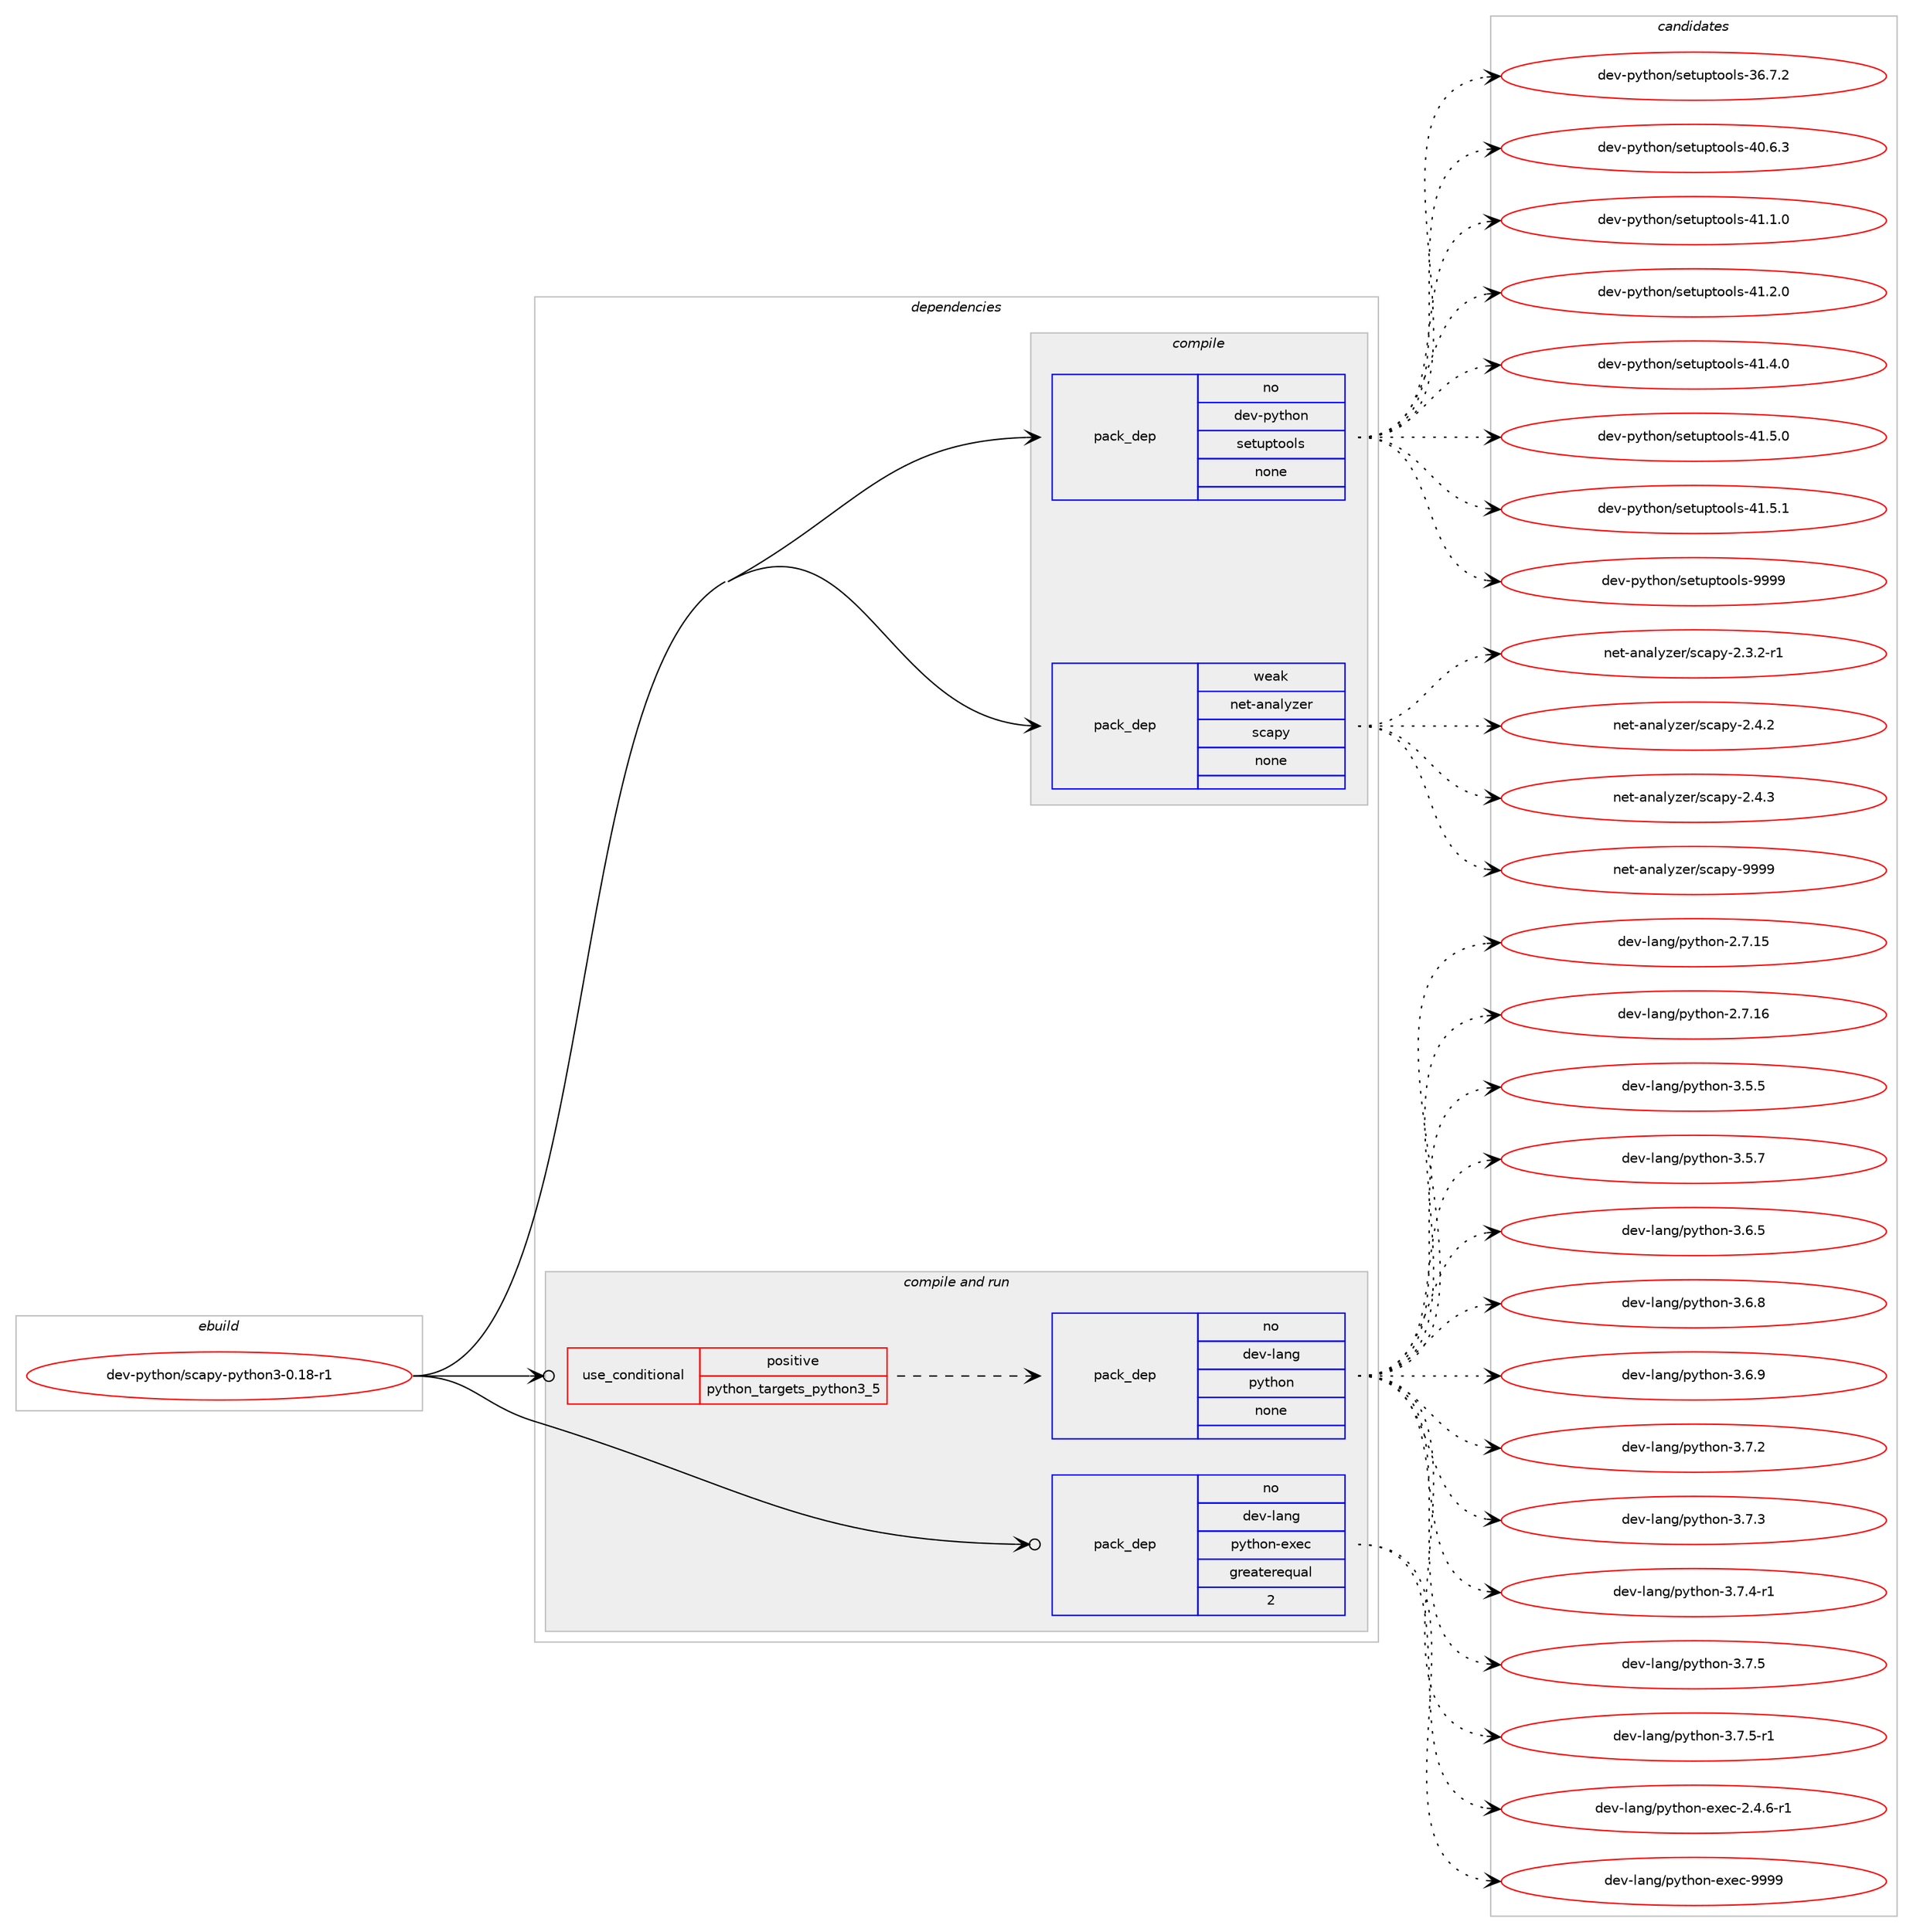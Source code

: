 digraph prolog {

# *************
# Graph options
# *************

newrank=true;
concentrate=true;
compound=true;
graph [rankdir=LR,fontname=Helvetica,fontsize=10,ranksep=1.5];#, ranksep=2.5, nodesep=0.2];
edge  [arrowhead=vee];
node  [fontname=Helvetica,fontsize=10];

# **********
# The ebuild
# **********

subgraph cluster_leftcol {
color=gray;
rank=same;
label=<<i>ebuild</i>>;
id [label="dev-python/scapy-python3-0.18-r1", color=red, width=4, href="../dev-python/scapy-python3-0.18-r1.svg"];
}

# ****************
# The dependencies
# ****************

subgraph cluster_midcol {
color=gray;
label=<<i>dependencies</i>>;
subgraph cluster_compile {
fillcolor="#eeeeee";
style=filled;
label=<<i>compile</i>>;
subgraph pack475418 {
dependency636322 [label=<<TABLE BORDER="0" CELLBORDER="1" CELLSPACING="0" CELLPADDING="4" WIDTH="220"><TR><TD ROWSPAN="6" CELLPADDING="30">pack_dep</TD></TR><TR><TD WIDTH="110">no</TD></TR><TR><TD>dev-python</TD></TR><TR><TD>setuptools</TD></TR><TR><TD>none</TD></TR><TR><TD></TD></TR></TABLE>>, shape=none, color=blue];
}
id:e -> dependency636322:w [weight=20,style="solid",arrowhead="vee"];
subgraph pack475419 {
dependency636323 [label=<<TABLE BORDER="0" CELLBORDER="1" CELLSPACING="0" CELLPADDING="4" WIDTH="220"><TR><TD ROWSPAN="6" CELLPADDING="30">pack_dep</TD></TR><TR><TD WIDTH="110">weak</TD></TR><TR><TD>net-analyzer</TD></TR><TR><TD>scapy</TD></TR><TR><TD>none</TD></TR><TR><TD></TD></TR></TABLE>>, shape=none, color=blue];
}
id:e -> dependency636323:w [weight=20,style="solid",arrowhead="vee"];
}
subgraph cluster_compileandrun {
fillcolor="#eeeeee";
style=filled;
label=<<i>compile and run</i>>;
subgraph cond149023 {
dependency636324 [label=<<TABLE BORDER="0" CELLBORDER="1" CELLSPACING="0" CELLPADDING="4"><TR><TD ROWSPAN="3" CELLPADDING="10">use_conditional</TD></TR><TR><TD>positive</TD></TR><TR><TD>python_targets_python3_5</TD></TR></TABLE>>, shape=none, color=red];
subgraph pack475420 {
dependency636325 [label=<<TABLE BORDER="0" CELLBORDER="1" CELLSPACING="0" CELLPADDING="4" WIDTH="220"><TR><TD ROWSPAN="6" CELLPADDING="30">pack_dep</TD></TR><TR><TD WIDTH="110">no</TD></TR><TR><TD>dev-lang</TD></TR><TR><TD>python</TD></TR><TR><TD>none</TD></TR><TR><TD></TD></TR></TABLE>>, shape=none, color=blue];
}
dependency636324:e -> dependency636325:w [weight=20,style="dashed",arrowhead="vee"];
}
id:e -> dependency636324:w [weight=20,style="solid",arrowhead="odotvee"];
subgraph pack475421 {
dependency636326 [label=<<TABLE BORDER="0" CELLBORDER="1" CELLSPACING="0" CELLPADDING="4" WIDTH="220"><TR><TD ROWSPAN="6" CELLPADDING="30">pack_dep</TD></TR><TR><TD WIDTH="110">no</TD></TR><TR><TD>dev-lang</TD></TR><TR><TD>python-exec</TD></TR><TR><TD>greaterequal</TD></TR><TR><TD>2</TD></TR></TABLE>>, shape=none, color=blue];
}
id:e -> dependency636326:w [weight=20,style="solid",arrowhead="odotvee"];
}
subgraph cluster_run {
fillcolor="#eeeeee";
style=filled;
label=<<i>run</i>>;
}
}

# **************
# The candidates
# **************

subgraph cluster_choices {
rank=same;
color=gray;
label=<<i>candidates</i>>;

subgraph choice475418 {
color=black;
nodesep=1;
choice100101118451121211161041111104711510111611711211611111110811545515446554650 [label="dev-python/setuptools-36.7.2", color=red, width=4,href="../dev-python/setuptools-36.7.2.svg"];
choice100101118451121211161041111104711510111611711211611111110811545524846544651 [label="dev-python/setuptools-40.6.3", color=red, width=4,href="../dev-python/setuptools-40.6.3.svg"];
choice100101118451121211161041111104711510111611711211611111110811545524946494648 [label="dev-python/setuptools-41.1.0", color=red, width=4,href="../dev-python/setuptools-41.1.0.svg"];
choice100101118451121211161041111104711510111611711211611111110811545524946504648 [label="dev-python/setuptools-41.2.0", color=red, width=4,href="../dev-python/setuptools-41.2.0.svg"];
choice100101118451121211161041111104711510111611711211611111110811545524946524648 [label="dev-python/setuptools-41.4.0", color=red, width=4,href="../dev-python/setuptools-41.4.0.svg"];
choice100101118451121211161041111104711510111611711211611111110811545524946534648 [label="dev-python/setuptools-41.5.0", color=red, width=4,href="../dev-python/setuptools-41.5.0.svg"];
choice100101118451121211161041111104711510111611711211611111110811545524946534649 [label="dev-python/setuptools-41.5.1", color=red, width=4,href="../dev-python/setuptools-41.5.1.svg"];
choice10010111845112121116104111110471151011161171121161111111081154557575757 [label="dev-python/setuptools-9999", color=red, width=4,href="../dev-python/setuptools-9999.svg"];
dependency636322:e -> choice100101118451121211161041111104711510111611711211611111110811545515446554650:w [style=dotted,weight="100"];
dependency636322:e -> choice100101118451121211161041111104711510111611711211611111110811545524846544651:w [style=dotted,weight="100"];
dependency636322:e -> choice100101118451121211161041111104711510111611711211611111110811545524946494648:w [style=dotted,weight="100"];
dependency636322:e -> choice100101118451121211161041111104711510111611711211611111110811545524946504648:w [style=dotted,weight="100"];
dependency636322:e -> choice100101118451121211161041111104711510111611711211611111110811545524946524648:w [style=dotted,weight="100"];
dependency636322:e -> choice100101118451121211161041111104711510111611711211611111110811545524946534648:w [style=dotted,weight="100"];
dependency636322:e -> choice100101118451121211161041111104711510111611711211611111110811545524946534649:w [style=dotted,weight="100"];
dependency636322:e -> choice10010111845112121116104111110471151011161171121161111111081154557575757:w [style=dotted,weight="100"];
}
subgraph choice475419 {
color=black;
nodesep=1;
choice1101011164597110971081211221011144711599971121214550465146504511449 [label="net-analyzer/scapy-2.3.2-r1", color=red, width=4,href="../net-analyzer/scapy-2.3.2-r1.svg"];
choice110101116459711097108121122101114471159997112121455046524650 [label="net-analyzer/scapy-2.4.2", color=red, width=4,href="../net-analyzer/scapy-2.4.2.svg"];
choice110101116459711097108121122101114471159997112121455046524651 [label="net-analyzer/scapy-2.4.3", color=red, width=4,href="../net-analyzer/scapy-2.4.3.svg"];
choice1101011164597110971081211221011144711599971121214557575757 [label="net-analyzer/scapy-9999", color=red, width=4,href="../net-analyzer/scapy-9999.svg"];
dependency636323:e -> choice1101011164597110971081211221011144711599971121214550465146504511449:w [style=dotted,weight="100"];
dependency636323:e -> choice110101116459711097108121122101114471159997112121455046524650:w [style=dotted,weight="100"];
dependency636323:e -> choice110101116459711097108121122101114471159997112121455046524651:w [style=dotted,weight="100"];
dependency636323:e -> choice1101011164597110971081211221011144711599971121214557575757:w [style=dotted,weight="100"];
}
subgraph choice475420 {
color=black;
nodesep=1;
choice10010111845108971101034711212111610411111045504655464953 [label="dev-lang/python-2.7.15", color=red, width=4,href="../dev-lang/python-2.7.15.svg"];
choice10010111845108971101034711212111610411111045504655464954 [label="dev-lang/python-2.7.16", color=red, width=4,href="../dev-lang/python-2.7.16.svg"];
choice100101118451089711010347112121116104111110455146534653 [label="dev-lang/python-3.5.5", color=red, width=4,href="../dev-lang/python-3.5.5.svg"];
choice100101118451089711010347112121116104111110455146534655 [label="dev-lang/python-3.5.7", color=red, width=4,href="../dev-lang/python-3.5.7.svg"];
choice100101118451089711010347112121116104111110455146544653 [label="dev-lang/python-3.6.5", color=red, width=4,href="../dev-lang/python-3.6.5.svg"];
choice100101118451089711010347112121116104111110455146544656 [label="dev-lang/python-3.6.8", color=red, width=4,href="../dev-lang/python-3.6.8.svg"];
choice100101118451089711010347112121116104111110455146544657 [label="dev-lang/python-3.6.9", color=red, width=4,href="../dev-lang/python-3.6.9.svg"];
choice100101118451089711010347112121116104111110455146554650 [label="dev-lang/python-3.7.2", color=red, width=4,href="../dev-lang/python-3.7.2.svg"];
choice100101118451089711010347112121116104111110455146554651 [label="dev-lang/python-3.7.3", color=red, width=4,href="../dev-lang/python-3.7.3.svg"];
choice1001011184510897110103471121211161041111104551465546524511449 [label="dev-lang/python-3.7.4-r1", color=red, width=4,href="../dev-lang/python-3.7.4-r1.svg"];
choice100101118451089711010347112121116104111110455146554653 [label="dev-lang/python-3.7.5", color=red, width=4,href="../dev-lang/python-3.7.5.svg"];
choice1001011184510897110103471121211161041111104551465546534511449 [label="dev-lang/python-3.7.5-r1", color=red, width=4,href="../dev-lang/python-3.7.5-r1.svg"];
dependency636325:e -> choice10010111845108971101034711212111610411111045504655464953:w [style=dotted,weight="100"];
dependency636325:e -> choice10010111845108971101034711212111610411111045504655464954:w [style=dotted,weight="100"];
dependency636325:e -> choice100101118451089711010347112121116104111110455146534653:w [style=dotted,weight="100"];
dependency636325:e -> choice100101118451089711010347112121116104111110455146534655:w [style=dotted,weight="100"];
dependency636325:e -> choice100101118451089711010347112121116104111110455146544653:w [style=dotted,weight="100"];
dependency636325:e -> choice100101118451089711010347112121116104111110455146544656:w [style=dotted,weight="100"];
dependency636325:e -> choice100101118451089711010347112121116104111110455146544657:w [style=dotted,weight="100"];
dependency636325:e -> choice100101118451089711010347112121116104111110455146554650:w [style=dotted,weight="100"];
dependency636325:e -> choice100101118451089711010347112121116104111110455146554651:w [style=dotted,weight="100"];
dependency636325:e -> choice1001011184510897110103471121211161041111104551465546524511449:w [style=dotted,weight="100"];
dependency636325:e -> choice100101118451089711010347112121116104111110455146554653:w [style=dotted,weight="100"];
dependency636325:e -> choice1001011184510897110103471121211161041111104551465546534511449:w [style=dotted,weight="100"];
}
subgraph choice475421 {
color=black;
nodesep=1;
choice10010111845108971101034711212111610411111045101120101994550465246544511449 [label="dev-lang/python-exec-2.4.6-r1", color=red, width=4,href="../dev-lang/python-exec-2.4.6-r1.svg"];
choice10010111845108971101034711212111610411111045101120101994557575757 [label="dev-lang/python-exec-9999", color=red, width=4,href="../dev-lang/python-exec-9999.svg"];
dependency636326:e -> choice10010111845108971101034711212111610411111045101120101994550465246544511449:w [style=dotted,weight="100"];
dependency636326:e -> choice10010111845108971101034711212111610411111045101120101994557575757:w [style=dotted,weight="100"];
}
}

}
